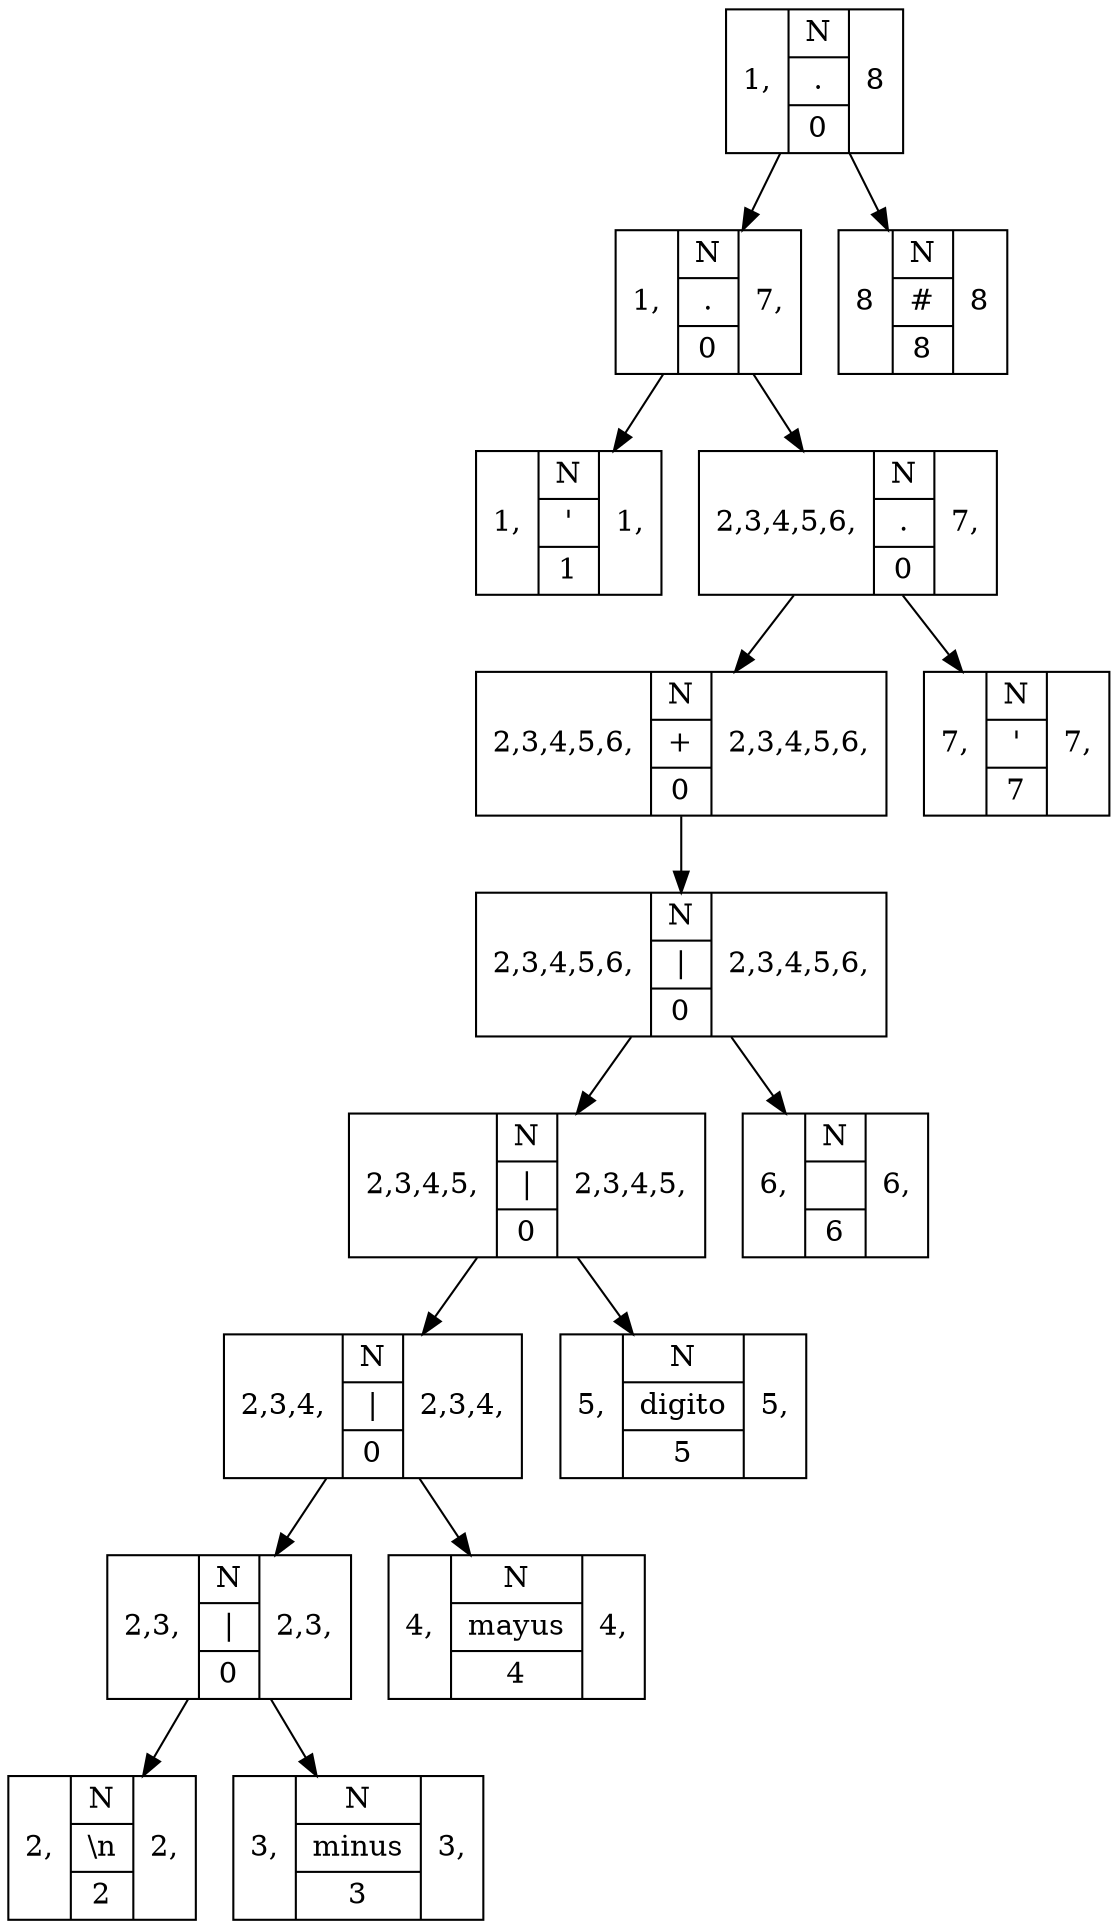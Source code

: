 digraph G{
rankdir=UD
node[shape=record]
concentrate=true
nodo36[ label = "1,|{N|.|0}|8"];
nodo34[ label = "1,|{N|.|0}|7,"];
nodo21[ label = "1,|{N|\'|1}|1,"];
nodo34->nodo21
nodo33[ label = "2,3,4,5,6,|{N|.|0}|7,"];
nodo31[ label = "2,3,4,5,6,|{N|+|0}|2,3,4,5,6,"];
nodo30[ label = "2,3,4,5,6,|{N|\||0}|2,3,4,5,6,"];
nodo28[ label = "2,3,4,5,|{N|\||0}|2,3,4,5,"];
nodo26[ label = "2,3,4,|{N|\||0}|2,3,4,"];
nodo24[ label = "2,3,|{N|\||0}|2,3,"];
nodo22[ label = "2,|{N|\\n|2}|2,"];
nodo24->nodo22
nodo23[ label = "3,|{N|minus|3}|3,"];
nodo24->nodo23
nodo26->nodo24
nodo25[ label = "4,|{N|mayus|4}|4,"];
nodo26->nodo25
nodo28->nodo26
nodo27[ label = "5,|{N|digito|5}|5,"];
nodo28->nodo27
nodo30->nodo28
nodo29[ label = "6,|{N| |6}|6,"];
nodo30->nodo29
nodo31->nodo30
nodo33->nodo31
nodo32[ label = "7,|{N|\'|7}|7,"];
nodo33->nodo32
nodo34->nodo33
nodo36->nodo34
nodo35[ label = "8|{N|#|8}|8"];
nodo36->nodo35

}
